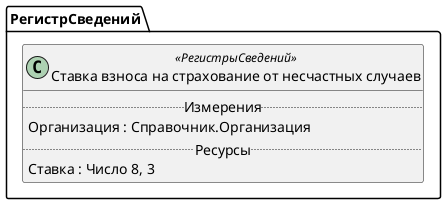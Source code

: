 ﻿@startuml СтавкаВзносаНаСтрахованиеОтНесчастныхСлучаев
'!include templates.wsd
'..\include templates.wsd
class РегистрСведений.СтавкаВзносаНаСтрахованиеОтНесчастныхСлучаев as "Ставка взноса на страхование от несчастных случаев" <<РегистрыСведений>>
{
..Измерения..
Организация : Справочник.Организация
..Ресурсы..
Ставка : Число 8, 3
}
@enduml
